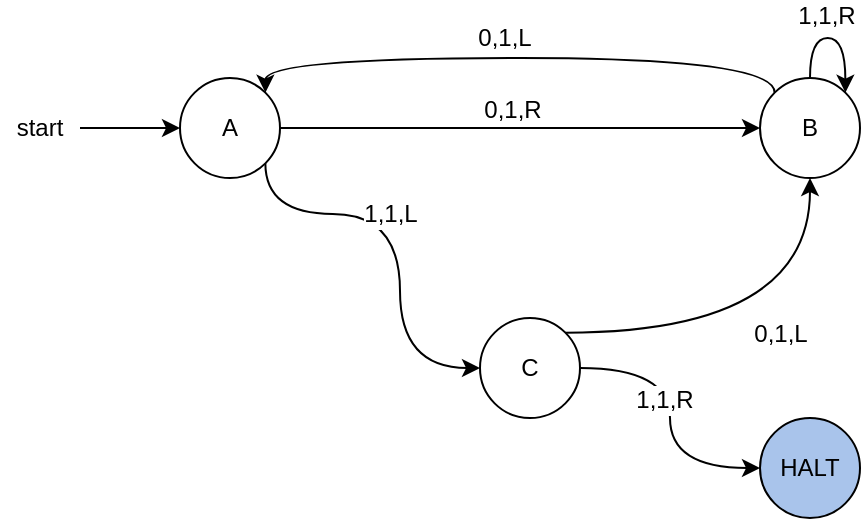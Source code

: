 <mxfile version="12.8.4" type="device"><diagram id="Ys9n-gem8dB61svqzJR1" name="Page-1"><mxGraphModel dx="1257" dy="811" grid="1" gridSize="10" guides="1" tooltips="1" connect="1" arrows="1" fold="1" page="1" pageScale="1" pageWidth="550" pageHeight="350" math="0" shadow="0"><root><mxCell id="0"/><mxCell id="1" parent="0"/><mxCell id="Qtq8P_ZfiwjMTS34zmEk-5" style="edgeStyle=orthogonalEdgeStyle;rounded=0;orthogonalLoop=1;jettySize=auto;html=1;exitX=1;exitY=0.5;exitDx=0;exitDy=0;entryX=0;entryY=0.5;entryDx=0;entryDy=0;" edge="1" parent="1" source="Qtq8P_ZfiwjMTS34zmEk-1" target="Qtq8P_ZfiwjMTS34zmEk-2"><mxGeometry relative="1" as="geometry"/></mxCell><mxCell id="Qtq8P_ZfiwjMTS34zmEk-13" value="0,1,R" style="text;html=1;align=center;verticalAlign=bottom;resizable=0;points=[];labelBackgroundColor=#ffffff;" vertex="1" connectable="0" parent="Qtq8P_ZfiwjMTS34zmEk-5"><mxGeometry x="0.18" y="1" relative="1" as="geometry"><mxPoint x="-26" as="offset"/></mxGeometry></mxCell><mxCell id="Qtq8P_ZfiwjMTS34zmEk-8" style="edgeStyle=orthogonalEdgeStyle;curved=1;rounded=0;orthogonalLoop=1;jettySize=auto;html=1;exitX=1;exitY=1;exitDx=0;exitDy=0;entryX=0;entryY=0.5;entryDx=0;entryDy=0;" edge="1" parent="1" source="Qtq8P_ZfiwjMTS34zmEk-1" target="Qtq8P_ZfiwjMTS34zmEk-3"><mxGeometry relative="1" as="geometry"><Array as="points"><mxPoint x="173" y="131"/><mxPoint x="240" y="131"/><mxPoint x="240" y="208"/></Array></mxGeometry></mxCell><mxCell id="Qtq8P_ZfiwjMTS34zmEk-14" value="1,1,L" style="text;html=1;align=center;verticalAlign=middle;resizable=0;points=[];labelBackgroundColor=#ffffff;" vertex="1" connectable="0" parent="Qtq8P_ZfiwjMTS34zmEk-8"><mxGeometry x="-0.165" relative="1" as="geometry"><mxPoint as="offset"/></mxGeometry></mxCell><mxCell id="Qtq8P_ZfiwjMTS34zmEk-1" value="A" style="ellipse;whiteSpace=wrap;html=1;" vertex="1" parent="1"><mxGeometry x="130" y="63" width="50" height="50" as="geometry"/></mxCell><mxCell id="Qtq8P_ZfiwjMTS34zmEk-6" style="edgeStyle=orthogonalEdgeStyle;rounded=0;orthogonalLoop=1;jettySize=auto;html=1;exitX=0;exitY=0;exitDx=0;exitDy=0;entryX=1;entryY=0;entryDx=0;entryDy=0;curved=1;" edge="1" parent="1" source="Qtq8P_ZfiwjMTS34zmEk-2" target="Qtq8P_ZfiwjMTS34zmEk-1"><mxGeometry relative="1" as="geometry"><Array as="points"><mxPoint x="427" y="53"/><mxPoint x="173" y="53"/></Array></mxGeometry></mxCell><mxCell id="Qtq8P_ZfiwjMTS34zmEk-11" value="0,1,L" style="text;html=1;align=center;verticalAlign=bottom;resizable=0;points=[];labelBackgroundColor=#ffffff;" vertex="1" connectable="0" parent="Qtq8P_ZfiwjMTS34zmEk-6"><mxGeometry x="0.059" y="-2" relative="1" as="geometry"><mxPoint as="offset"/></mxGeometry></mxCell><mxCell id="Qtq8P_ZfiwjMTS34zmEk-2" value="B" style="ellipse;whiteSpace=wrap;html=1;" vertex="1" parent="1"><mxGeometry x="420" y="63" width="50" height="50" as="geometry"/></mxCell><mxCell id="Qtq8P_ZfiwjMTS34zmEk-9" style="edgeStyle=orthogonalEdgeStyle;curved=1;rounded=0;orthogonalLoop=1;jettySize=auto;html=1;exitX=1;exitY=0.5;exitDx=0;exitDy=0;entryX=0;entryY=0.5;entryDx=0;entryDy=0;" edge="1" parent="1" source="Qtq8P_ZfiwjMTS34zmEk-3" target="Qtq8P_ZfiwjMTS34zmEk-4"><mxGeometry relative="1" as="geometry"/></mxCell><mxCell id="Qtq8P_ZfiwjMTS34zmEk-17" value="1,1,R" style="text;html=1;align=center;verticalAlign=middle;resizable=0;points=[];labelBackgroundColor=#ffffff;" vertex="1" connectable="0" parent="Qtq8P_ZfiwjMTS34zmEk-9"><mxGeometry x="-0.4" y="-16" relative="1" as="geometry"><mxPoint as="offset"/></mxGeometry></mxCell><mxCell id="Qtq8P_ZfiwjMTS34zmEk-10" style="edgeStyle=orthogonalEdgeStyle;curved=1;rounded=0;orthogonalLoop=1;jettySize=auto;html=1;exitX=1;exitY=0;exitDx=0;exitDy=0;entryX=0.5;entryY=1;entryDx=0;entryDy=0;" edge="1" parent="1" source="Qtq8P_ZfiwjMTS34zmEk-3" target="Qtq8P_ZfiwjMTS34zmEk-2"><mxGeometry relative="1" as="geometry"/></mxCell><mxCell id="Qtq8P_ZfiwjMTS34zmEk-15" value="0,1,L" style="text;html=1;align=center;verticalAlign=top;resizable=0;points=[];labelBackgroundColor=#ffffff;" vertex="1" connectable="0" parent="Qtq8P_ZfiwjMTS34zmEk-10"><mxGeometry x="0.078" y="13" relative="1" as="geometry"><mxPoint as="offset"/></mxGeometry></mxCell><mxCell id="Qtq8P_ZfiwjMTS34zmEk-3" value="C" style="ellipse;whiteSpace=wrap;html=1;" vertex="1" parent="1"><mxGeometry x="280" y="183" width="50" height="50" as="geometry"/></mxCell><mxCell id="Qtq8P_ZfiwjMTS34zmEk-4" value="HALT" style="ellipse;whiteSpace=wrap;html=1;fillColor=#A9C4EB;" vertex="1" parent="1"><mxGeometry x="420" y="233" width="50" height="50" as="geometry"/></mxCell><mxCell id="Qtq8P_ZfiwjMTS34zmEk-7" style="edgeStyle=orthogonalEdgeStyle;rounded=0;orthogonalLoop=1;jettySize=auto;html=1;exitX=0.5;exitY=0;exitDx=0;exitDy=0;entryX=1;entryY=0;entryDx=0;entryDy=0;curved=1;" edge="1" parent="1" source="Qtq8P_ZfiwjMTS34zmEk-2" target="Qtq8P_ZfiwjMTS34zmEk-2"><mxGeometry relative="1" as="geometry"><Array as="points"><mxPoint x="445" y="43"/><mxPoint x="463" y="43"/></Array></mxGeometry></mxCell><mxCell id="Qtq8P_ZfiwjMTS34zmEk-12" value="1,1,R" style="text;html=1;align=center;verticalAlign=bottom;resizable=0;points=[];labelBackgroundColor=#ffffff;" vertex="1" connectable="0" parent="Qtq8P_ZfiwjMTS34zmEk-7"><mxGeometry x="-0.138" y="3" relative="1" as="geometry"><mxPoint as="offset"/></mxGeometry></mxCell><mxCell id="Qtq8P_ZfiwjMTS34zmEk-19" value="" style="edgeStyle=orthogonalEdgeStyle;curved=1;rounded=0;orthogonalLoop=1;jettySize=auto;html=1;" edge="1" parent="1" source="Qtq8P_ZfiwjMTS34zmEk-18" target="Qtq8P_ZfiwjMTS34zmEk-1"><mxGeometry relative="1" as="geometry"/></mxCell><mxCell id="Qtq8P_ZfiwjMTS34zmEk-18" value="start" style="text;html=1;strokeColor=none;fillColor=none;align=center;verticalAlign=middle;whiteSpace=wrap;rounded=0;" vertex="1" parent="1"><mxGeometry x="40" y="78" width="40" height="20" as="geometry"/></mxCell></root></mxGraphModel></diagram></mxfile>